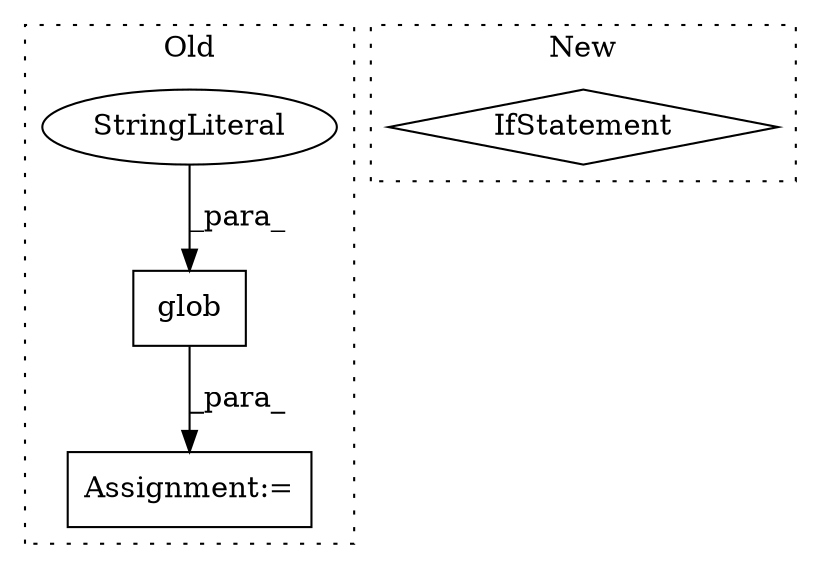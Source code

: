 digraph G {
subgraph cluster0 {
1 [label="glob" a="32" s="852,884" l="5,1" shape="box"];
3 [label="StringLiteral" a="45" s="857" l="27" shape="ellipse"];
4 [label="Assignment:=" a="7" s="851" l="1" shape="box"];
label = "Old";
style="dotted";
}
subgraph cluster1 {
2 [label="IfStatement" a="25" s="2553,2587" l="4,2" shape="diamond"];
label = "New";
style="dotted";
}
1 -> 4 [label="_para_"];
3 -> 1 [label="_para_"];
}